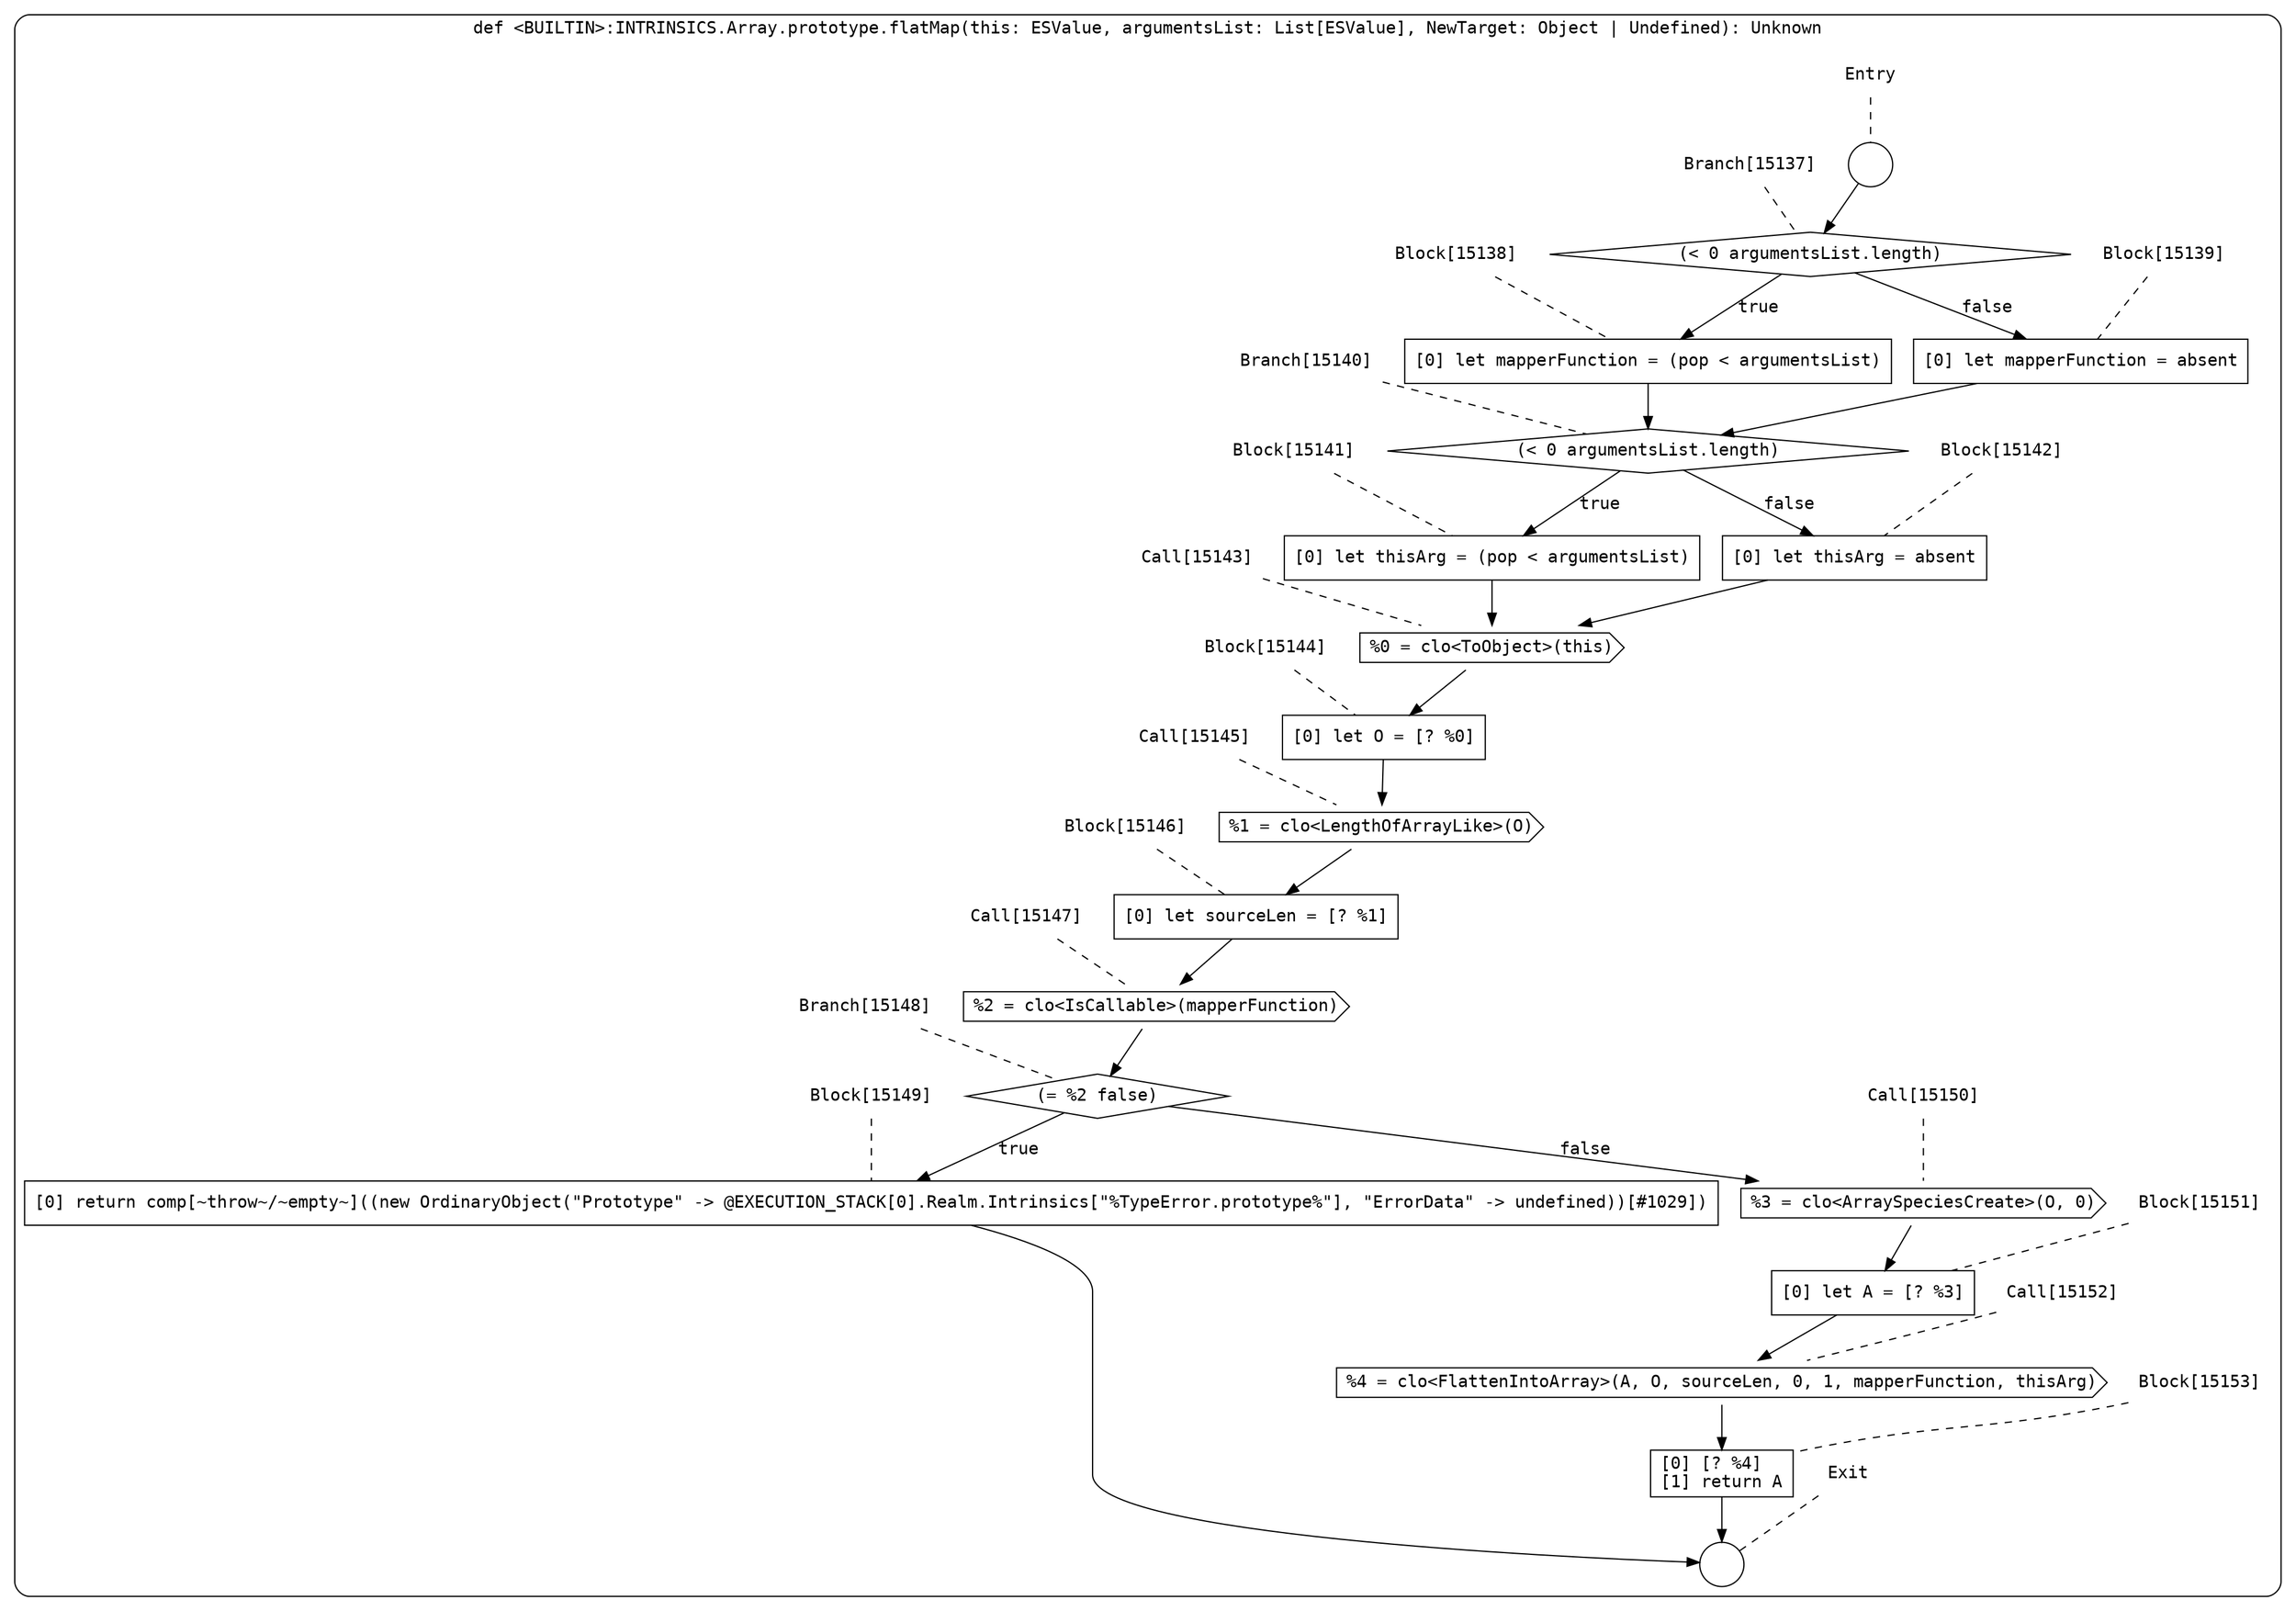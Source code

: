 digraph {
  graph [fontname = "Consolas"]
  node [fontname = "Consolas"]
  edge [fontname = "Consolas"]
  subgraph cluster2356 {
    label = "def <BUILTIN>:INTRINSICS.Array.prototype.flatMap(this: ESValue, argumentsList: List[ESValue], NewTarget: Object | Undefined): Unknown"
    style = rounded
    cluster2356_entry_name [shape=none, label=<<font color="black">Entry</font>>]
    cluster2356_entry_name -> cluster2356_entry [arrowhead=none, color="black", style=dashed]
    cluster2356_entry [shape=circle label=" " color="black" fillcolor="white" style=filled]
    cluster2356_entry -> node15137 [color="black"]
    cluster2356_exit_name [shape=none, label=<<font color="black">Exit</font>>]
    cluster2356_exit_name -> cluster2356_exit [arrowhead=none, color="black", style=dashed]
    cluster2356_exit [shape=circle label=" " color="black" fillcolor="white" style=filled]
    node15137_name [shape=none, label=<<font color="black">Branch[15137]</font>>]
    node15137_name -> node15137 [arrowhead=none, color="black", style=dashed]
    node15137 [shape=diamond, label=<<font color="black">(&lt; 0 argumentsList.length)</font>> color="black" fillcolor="white", style=filled]
    node15137 -> node15138 [label=<<font color="black">true</font>> color="black"]
    node15137 -> node15139 [label=<<font color="black">false</font>> color="black"]
    node15138_name [shape=none, label=<<font color="black">Block[15138]</font>>]
    node15138_name -> node15138 [arrowhead=none, color="black", style=dashed]
    node15138 [shape=box, label=<<font color="black">[0] let mapperFunction = (pop &lt; argumentsList)<BR ALIGN="LEFT"/></font>> color="black" fillcolor="white", style=filled]
    node15138 -> node15140 [color="black"]
    node15139_name [shape=none, label=<<font color="black">Block[15139]</font>>]
    node15139_name -> node15139 [arrowhead=none, color="black", style=dashed]
    node15139 [shape=box, label=<<font color="black">[0] let mapperFunction = absent<BR ALIGN="LEFT"/></font>> color="black" fillcolor="white", style=filled]
    node15139 -> node15140 [color="black"]
    node15140_name [shape=none, label=<<font color="black">Branch[15140]</font>>]
    node15140_name -> node15140 [arrowhead=none, color="black", style=dashed]
    node15140 [shape=diamond, label=<<font color="black">(&lt; 0 argumentsList.length)</font>> color="black" fillcolor="white", style=filled]
    node15140 -> node15141 [label=<<font color="black">true</font>> color="black"]
    node15140 -> node15142 [label=<<font color="black">false</font>> color="black"]
    node15141_name [shape=none, label=<<font color="black">Block[15141]</font>>]
    node15141_name -> node15141 [arrowhead=none, color="black", style=dashed]
    node15141 [shape=box, label=<<font color="black">[0] let thisArg = (pop &lt; argumentsList)<BR ALIGN="LEFT"/></font>> color="black" fillcolor="white", style=filled]
    node15141 -> node15143 [color="black"]
    node15142_name [shape=none, label=<<font color="black">Block[15142]</font>>]
    node15142_name -> node15142 [arrowhead=none, color="black", style=dashed]
    node15142 [shape=box, label=<<font color="black">[0] let thisArg = absent<BR ALIGN="LEFT"/></font>> color="black" fillcolor="white", style=filled]
    node15142 -> node15143 [color="black"]
    node15143_name [shape=none, label=<<font color="black">Call[15143]</font>>]
    node15143_name -> node15143 [arrowhead=none, color="black", style=dashed]
    node15143 [shape=cds, label=<<font color="black">%0 = clo&lt;ToObject&gt;(this)</font>> color="black" fillcolor="white", style=filled]
    node15143 -> node15144 [color="black"]
    node15144_name [shape=none, label=<<font color="black">Block[15144]</font>>]
    node15144_name -> node15144 [arrowhead=none, color="black", style=dashed]
    node15144 [shape=box, label=<<font color="black">[0] let O = [? %0]<BR ALIGN="LEFT"/></font>> color="black" fillcolor="white", style=filled]
    node15144 -> node15145 [color="black"]
    node15145_name [shape=none, label=<<font color="black">Call[15145]</font>>]
    node15145_name -> node15145 [arrowhead=none, color="black", style=dashed]
    node15145 [shape=cds, label=<<font color="black">%1 = clo&lt;LengthOfArrayLike&gt;(O)</font>> color="black" fillcolor="white", style=filled]
    node15145 -> node15146 [color="black"]
    node15146_name [shape=none, label=<<font color="black">Block[15146]</font>>]
    node15146_name -> node15146 [arrowhead=none, color="black", style=dashed]
    node15146 [shape=box, label=<<font color="black">[0] let sourceLen = [? %1]<BR ALIGN="LEFT"/></font>> color="black" fillcolor="white", style=filled]
    node15146 -> node15147 [color="black"]
    node15147_name [shape=none, label=<<font color="black">Call[15147]</font>>]
    node15147_name -> node15147 [arrowhead=none, color="black", style=dashed]
    node15147 [shape=cds, label=<<font color="black">%2 = clo&lt;IsCallable&gt;(mapperFunction)</font>> color="black" fillcolor="white", style=filled]
    node15147 -> node15148 [color="black"]
    node15148_name [shape=none, label=<<font color="black">Branch[15148]</font>>]
    node15148_name -> node15148 [arrowhead=none, color="black", style=dashed]
    node15148 [shape=diamond, label=<<font color="black">(= %2 false)</font>> color="black" fillcolor="white", style=filled]
    node15148 -> node15149 [label=<<font color="black">true</font>> color="black"]
    node15148 -> node15150 [label=<<font color="black">false</font>> color="black"]
    node15149_name [shape=none, label=<<font color="black">Block[15149]</font>>]
    node15149_name -> node15149 [arrowhead=none, color="black", style=dashed]
    node15149 [shape=box, label=<<font color="black">[0] return comp[~throw~/~empty~]((new OrdinaryObject(&quot;Prototype&quot; -&gt; @EXECUTION_STACK[0].Realm.Intrinsics[&quot;%TypeError.prototype%&quot;], &quot;ErrorData&quot; -&gt; undefined))[#1029])<BR ALIGN="LEFT"/></font>> color="black" fillcolor="white", style=filled]
    node15149 -> cluster2356_exit [color="black"]
    node15150_name [shape=none, label=<<font color="black">Call[15150]</font>>]
    node15150_name -> node15150 [arrowhead=none, color="black", style=dashed]
    node15150 [shape=cds, label=<<font color="black">%3 = clo&lt;ArraySpeciesCreate&gt;(O, 0)</font>> color="black" fillcolor="white", style=filled]
    node15150 -> node15151 [color="black"]
    node15151_name [shape=none, label=<<font color="black">Block[15151]</font>>]
    node15151_name -> node15151 [arrowhead=none, color="black", style=dashed]
    node15151 [shape=box, label=<<font color="black">[0] let A = [? %3]<BR ALIGN="LEFT"/></font>> color="black" fillcolor="white", style=filled]
    node15151 -> node15152 [color="black"]
    node15152_name [shape=none, label=<<font color="black">Call[15152]</font>>]
    node15152_name -> node15152 [arrowhead=none, color="black", style=dashed]
    node15152 [shape=cds, label=<<font color="black">%4 = clo&lt;FlattenIntoArray&gt;(A, O, sourceLen, 0, 1, mapperFunction, thisArg)</font>> color="black" fillcolor="white", style=filled]
    node15152 -> node15153 [color="black"]
    node15153_name [shape=none, label=<<font color="black">Block[15153]</font>>]
    node15153_name -> node15153 [arrowhead=none, color="black", style=dashed]
    node15153 [shape=box, label=<<font color="black">[0] [? %4]<BR ALIGN="LEFT"/>[1] return A<BR ALIGN="LEFT"/></font>> color="black" fillcolor="white", style=filled]
    node15153 -> cluster2356_exit [color="black"]
  }
}